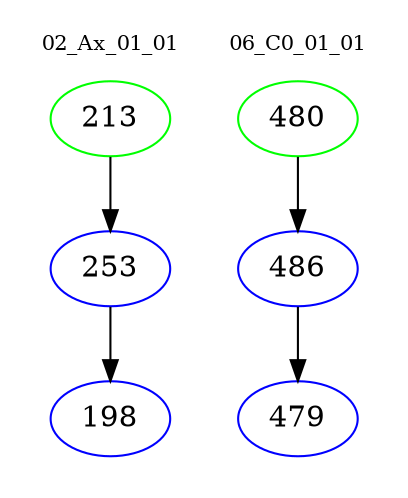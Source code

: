 digraph{
subgraph cluster_0 {
color = white
label = "02_Ax_01_01";
fontsize=10;
T0_213 [label="213", color="green"]
T0_213 -> T0_253 [color="black"]
T0_253 [label="253", color="blue"]
T0_253 -> T0_198 [color="black"]
T0_198 [label="198", color="blue"]
}
subgraph cluster_1 {
color = white
label = "06_C0_01_01";
fontsize=10;
T1_480 [label="480", color="green"]
T1_480 -> T1_486 [color="black"]
T1_486 [label="486", color="blue"]
T1_486 -> T1_479 [color="black"]
T1_479 [label="479", color="blue"]
}
}
